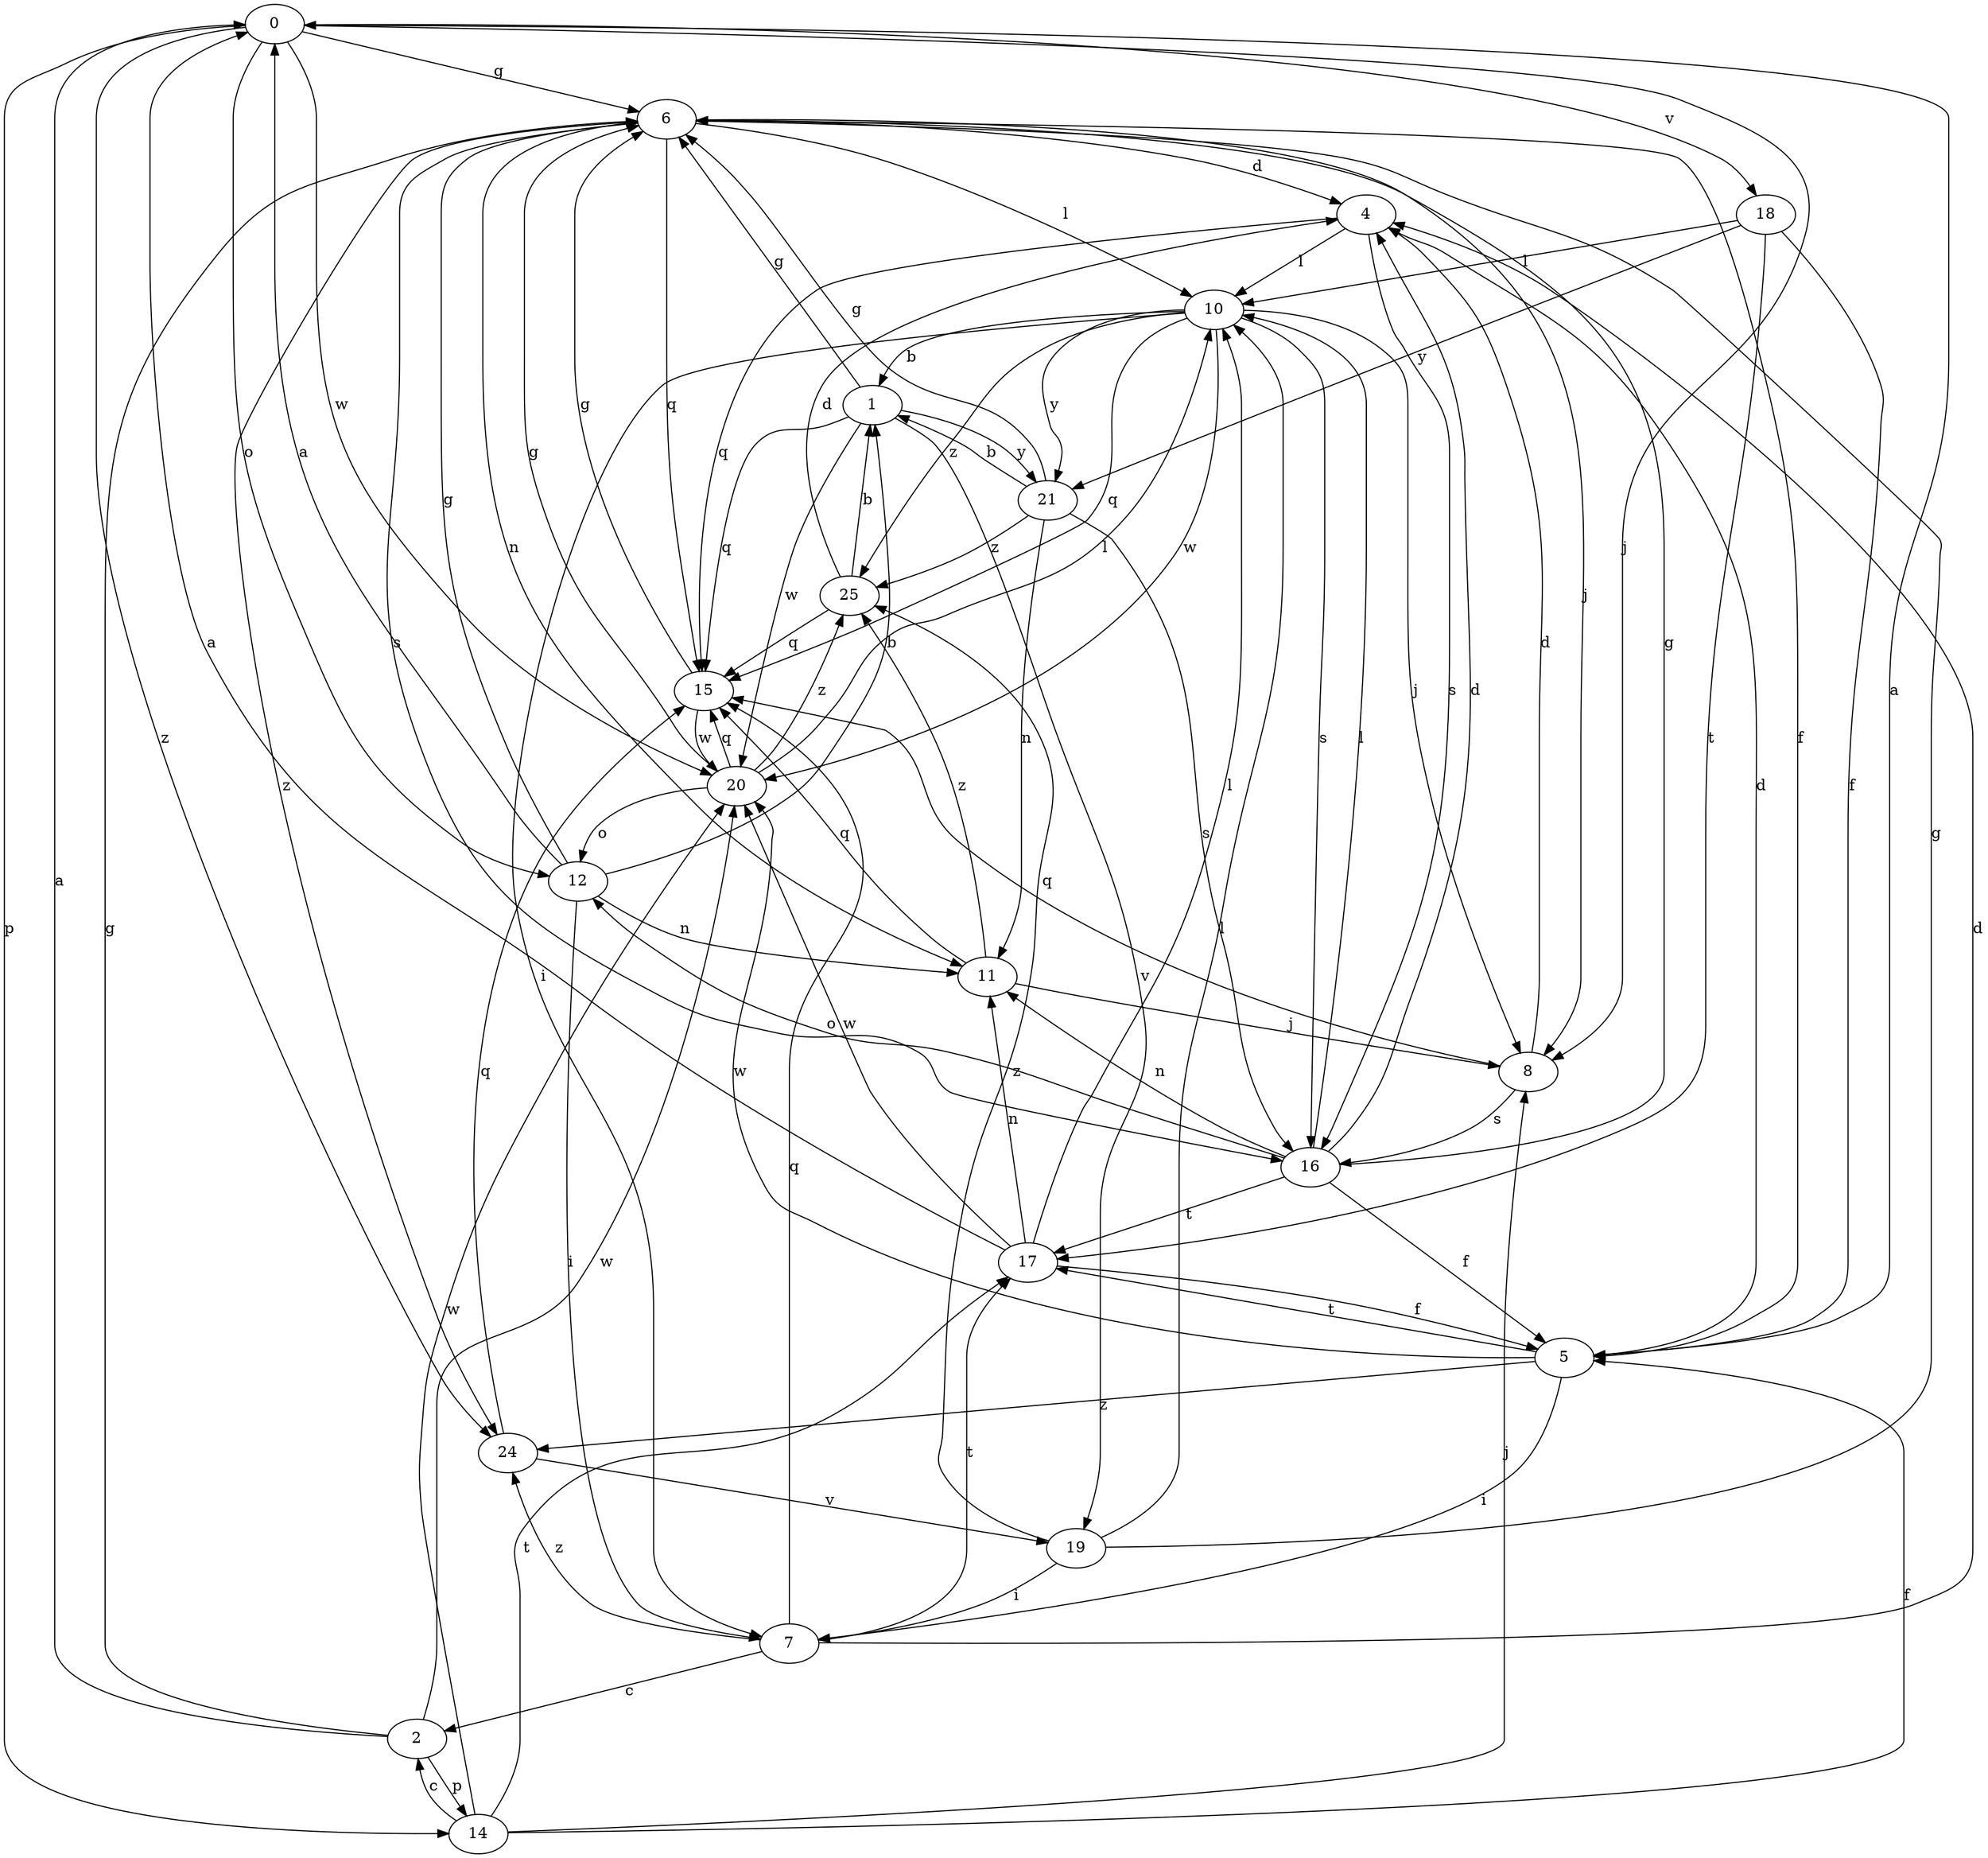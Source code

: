 strict digraph  {
0;
1;
2;
4;
5;
6;
7;
8;
10;
11;
12;
14;
15;
16;
17;
18;
19;
20;
21;
24;
25;
0 -> 6  [label=g];
0 -> 8  [label=j];
0 -> 12  [label=o];
0 -> 14  [label=p];
0 -> 18  [label=v];
0 -> 20  [label=w];
0 -> 24  [label=z];
1 -> 6  [label=g];
1 -> 15  [label=q];
1 -> 19  [label=v];
1 -> 20  [label=w];
1 -> 21  [label=y];
2 -> 0  [label=a];
2 -> 6  [label=g];
2 -> 14  [label=p];
2 -> 20  [label=w];
4 -> 10  [label=l];
4 -> 15  [label=q];
4 -> 16  [label=s];
5 -> 0  [label=a];
5 -> 4  [label=d];
5 -> 7  [label=i];
5 -> 17  [label=t];
5 -> 20  [label=w];
5 -> 24  [label=z];
6 -> 4  [label=d];
6 -> 5  [label=f];
6 -> 8  [label=j];
6 -> 10  [label=l];
6 -> 11  [label=n];
6 -> 15  [label=q];
6 -> 16  [label=s];
6 -> 24  [label=z];
7 -> 2  [label=c];
7 -> 4  [label=d];
7 -> 15  [label=q];
7 -> 17  [label=t];
7 -> 24  [label=z];
8 -> 4  [label=d];
8 -> 15  [label=q];
8 -> 16  [label=s];
10 -> 1  [label=b];
10 -> 7  [label=i];
10 -> 8  [label=j];
10 -> 15  [label=q];
10 -> 16  [label=s];
10 -> 20  [label=w];
10 -> 21  [label=y];
10 -> 25  [label=z];
11 -> 8  [label=j];
11 -> 15  [label=q];
11 -> 25  [label=z];
12 -> 0  [label=a];
12 -> 1  [label=b];
12 -> 6  [label=g];
12 -> 7  [label=i];
12 -> 11  [label=n];
14 -> 2  [label=c];
14 -> 5  [label=f];
14 -> 8  [label=j];
14 -> 17  [label=t];
14 -> 20  [label=w];
15 -> 6  [label=g];
15 -> 20  [label=w];
16 -> 4  [label=d];
16 -> 5  [label=f];
16 -> 6  [label=g];
16 -> 10  [label=l];
16 -> 11  [label=n];
16 -> 12  [label=o];
16 -> 17  [label=t];
17 -> 0  [label=a];
17 -> 5  [label=f];
17 -> 10  [label=l];
17 -> 11  [label=n];
17 -> 20  [label=w];
18 -> 5  [label=f];
18 -> 10  [label=l];
18 -> 17  [label=t];
18 -> 21  [label=y];
19 -> 6  [label=g];
19 -> 7  [label=i];
19 -> 10  [label=l];
19 -> 25  [label=z];
20 -> 6  [label=g];
20 -> 10  [label=l];
20 -> 12  [label=o];
20 -> 15  [label=q];
20 -> 25  [label=z];
21 -> 1  [label=b];
21 -> 6  [label=g];
21 -> 11  [label=n];
21 -> 16  [label=s];
21 -> 25  [label=z];
24 -> 15  [label=q];
24 -> 19  [label=v];
25 -> 1  [label=b];
25 -> 4  [label=d];
25 -> 15  [label=q];
}
